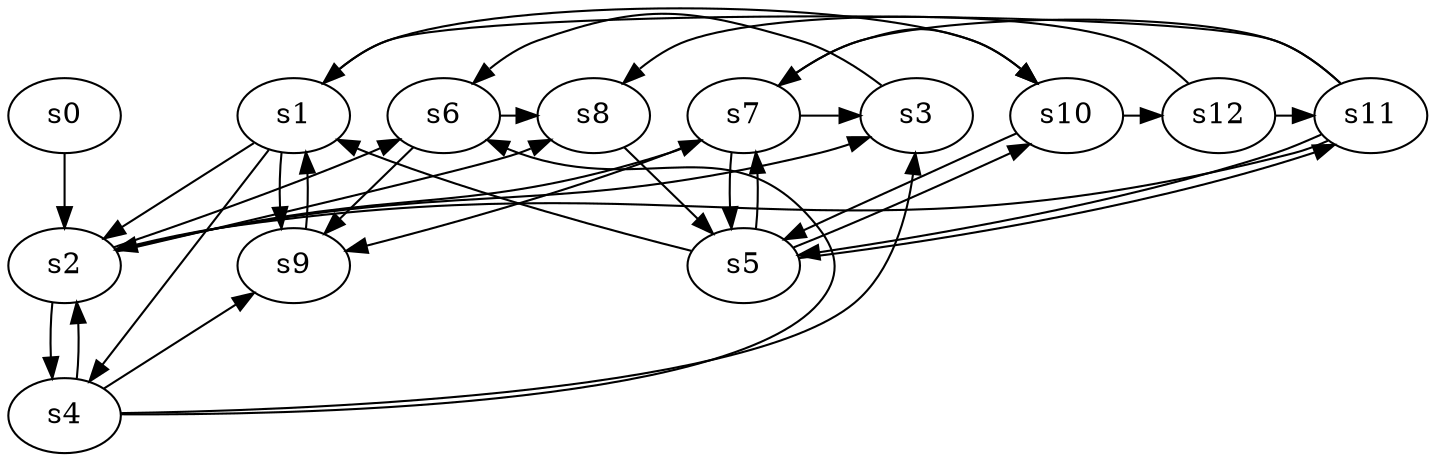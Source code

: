 digraph game_0623_complex_13 {
    s0 [name="s0", player=0, target=1];
    s1 [name="s1", player=1];
    s2 [name="s2", player=0];
    s3 [name="s3", player=1];
    s4 [name="s4", player=1];
    s5 [name="s5", player=0];
    s6 [name="s6", player=0];
    s7 [name="s7", player=1, target=1];
    s8 [name="s8", player=1, target=1];
    s9 [name="s9", player=1, target=1];
    s10 [name="s10", player=1, target=1];
    s11 [name="s11", player=1];
    s12 [name="s12", player=0];

    s0 -> s2;
    s1 -> s2 [constraint="time % 2 == 1"];
    s1 -> s4 [constraint="time % 3 == 0 && time % 5 == 3"];
    s1 -> s9;
    s1 -> s10 [constraint="time % 4 == 1"];
    s2 -> s3 [constraint="!(time % 3 == 0)"];
    s2 -> s4;
    s2 -> s6 [constraint="time % 8 == 2"];
    s2 -> s7 [constraint="!(time % 5 == 2)"];
    s2 -> s8 [constraint="time % 2 == 0"];
    s3 -> s6 [constraint="time % 4 == 2 || time % 2 == 0"];
    s4 -> s2 [constraint="time == 1 || time == 5 || time == 13 || time == 15 || time == 25"];
    s4 -> s3 [constraint="time % 2 == 1 || time % 5 == 4"];
    s4 -> s6 [constraint="time == 0 || time == 6 || time == 10"];
    s4 -> s9 [constraint="!(time % 4 == 0)"];
    s5 -> s1 [constraint="time == 1 || time == 2 || time == 12"];
    s5 -> s7 [constraint="time % 4 == 3 && time % 4 == 3"];
    s5 -> s10 [constraint="time % 4 == 2"];
    s5 -> s11 [constraint="!(time % 4 == 1)"];
    s6 -> s8 [constraint="time % 4 == 3"];
    s6 -> s9 [constraint="time % 5 == 2 || time % 3 == 2"];
    s7 -> s3 [constraint="time % 4 == 0 || time % 5 == 3"];
    s7 -> s5;
    s7 -> s9;
    s7 -> s10 [constraint="time % 4 == 0 || time % 3 == 2"];
    s8 -> s5 [constraint="!(time % 5 == 1)"];
    s9 -> s1;
    s10 -> s5 [constraint="time % 4 == 1 || time % 2 == 1"];
    s10 -> s12 [constraint="time % 2 == 1 && time % 4 == 0"];
    s11 -> s1 [constraint="time % 6 == 0"];
    s11 -> s2 [constraint="!(time % 4 == 3)"];
    s11 -> s5 [constraint="time % 2 == 1 && time % 4 == 3"];
    s11 -> s7 [constraint="time % 3 == 2"];
    s12 -> s8 [constraint="time % 4 == 3 || time % 3 == 0"];
    s12 -> s11 [constraint="time % 2 == 0 || time % 3 == 2"];
}
